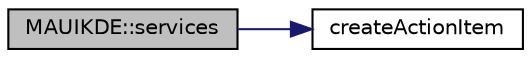 digraph "MAUIKDE::services"
{
 // INTERACTIVE_SVG=YES
 // LATEX_PDF_SIZE
  edge [fontname="Helvetica",fontsize="10",labelfontname="Helvetica",labelfontsize="10"];
  node [fontname="Helvetica",fontsize="10",shape=record];
  rankdir="LR";
  Node27 [label="MAUIKDE::services",height=0.2,width=0.4,color="black", fillcolor="grey75", style="filled", fontcolor="black",tooltip=" "];
  Node27 -> Node28 [color="midnightblue",fontsize="10",style="solid",fontname="Helvetica"];
  Node28 [label="createActionItem",height=0.2,width=0.4,color="black", fillcolor="white", style="filled",URL="$mauikde_8cpp.html#a27f9be4e382016659ef7f428d0cf46f4",tooltip=" "];
}
